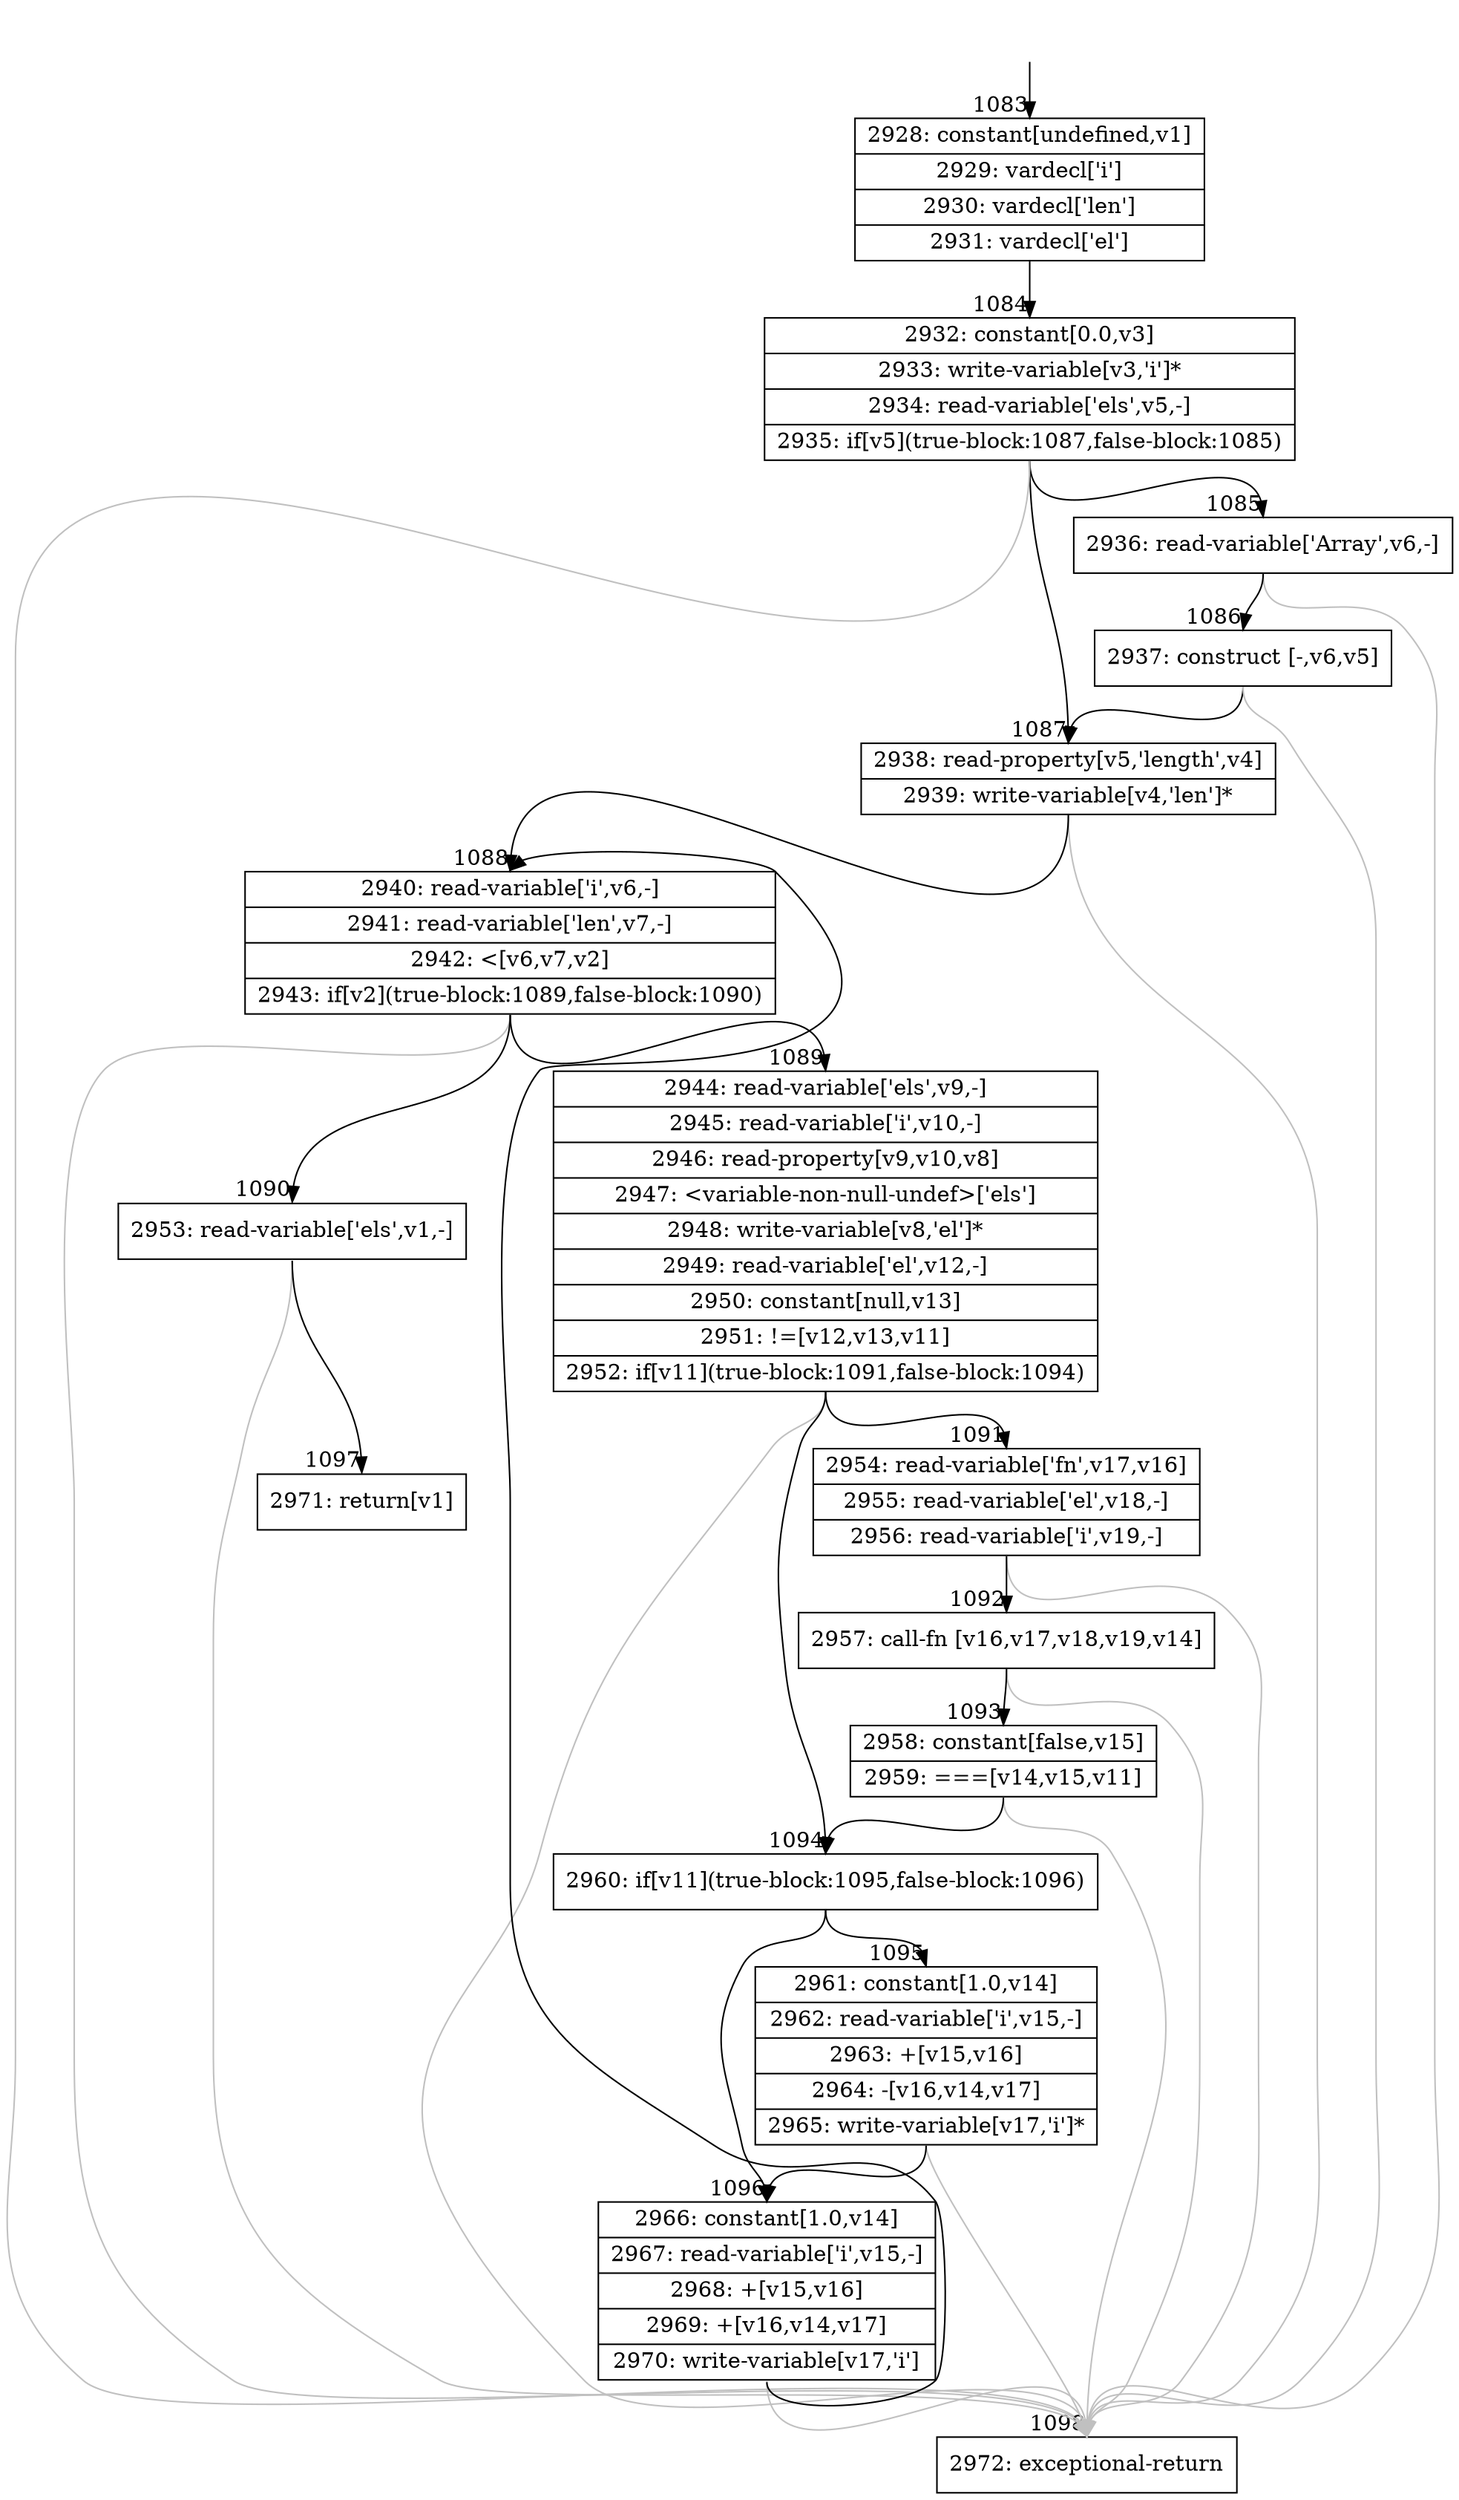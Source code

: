 digraph {
rankdir="TD"
BB_entry80[shape=none,label=""];
BB_entry80 -> BB1083 [tailport=s, headport=n, headlabel="    1083"]
BB1083 [shape=record label="{2928: constant[undefined,v1]|2929: vardecl['i']|2930: vardecl['len']|2931: vardecl['el']}" ] 
BB1083 -> BB1084 [tailport=s, headport=n, headlabel="      1084"]
BB1084 [shape=record label="{2932: constant[0.0,v3]|2933: write-variable[v3,'i']*|2934: read-variable['els',v5,-]|2935: if[v5](true-block:1087,false-block:1085)}" ] 
BB1084 -> BB1087 [tailport=s, headport=n, headlabel="      1087"]
BB1084 -> BB1085 [tailport=s, headport=n, headlabel="      1085"]
BB1084 -> BB1098 [tailport=s, headport=n, color=gray, headlabel="      1098"]
BB1085 [shape=record label="{2936: read-variable['Array',v6,-]}" ] 
BB1085 -> BB1086 [tailport=s, headport=n, headlabel="      1086"]
BB1085 -> BB1098 [tailport=s, headport=n, color=gray]
BB1086 [shape=record label="{2937: construct [-,v6,v5]}" ] 
BB1086 -> BB1087 [tailport=s, headport=n]
BB1086 -> BB1098 [tailport=s, headport=n, color=gray]
BB1087 [shape=record label="{2938: read-property[v5,'length',v4]|2939: write-variable[v4,'len']*}" ] 
BB1087 -> BB1088 [tailport=s, headport=n, headlabel="      1088"]
BB1087 -> BB1098 [tailport=s, headport=n, color=gray]
BB1088 [shape=record label="{2940: read-variable['i',v6,-]|2941: read-variable['len',v7,-]|2942: \<[v6,v7,v2]|2943: if[v2](true-block:1089,false-block:1090)}" ] 
BB1088 -> BB1089 [tailport=s, headport=n, headlabel="      1089"]
BB1088 -> BB1090 [tailport=s, headport=n, headlabel="      1090"]
BB1088 -> BB1098 [tailport=s, headport=n, color=gray]
BB1089 [shape=record label="{2944: read-variable['els',v9,-]|2945: read-variable['i',v10,-]|2946: read-property[v9,v10,v8]|2947: \<variable-non-null-undef\>['els']|2948: write-variable[v8,'el']*|2949: read-variable['el',v12,-]|2950: constant[null,v13]|2951: !=[v12,v13,v11]|2952: if[v11](true-block:1091,false-block:1094)}" ] 
BB1089 -> BB1094 [tailport=s, headport=n, headlabel="      1094"]
BB1089 -> BB1091 [tailport=s, headport=n, headlabel="      1091"]
BB1089 -> BB1098 [tailport=s, headport=n, color=gray]
BB1090 [shape=record label="{2953: read-variable['els',v1,-]}" ] 
BB1090 -> BB1097 [tailport=s, headport=n, headlabel="      1097"]
BB1090 -> BB1098 [tailport=s, headport=n, color=gray]
BB1091 [shape=record label="{2954: read-variable['fn',v17,v16]|2955: read-variable['el',v18,-]|2956: read-variable['i',v19,-]}" ] 
BB1091 -> BB1092 [tailport=s, headport=n, headlabel="      1092"]
BB1091 -> BB1098 [tailport=s, headport=n, color=gray]
BB1092 [shape=record label="{2957: call-fn [v16,v17,v18,v19,v14]}" ] 
BB1092 -> BB1093 [tailport=s, headport=n, headlabel="      1093"]
BB1092 -> BB1098 [tailport=s, headport=n, color=gray]
BB1093 [shape=record label="{2958: constant[false,v15]|2959: ===[v14,v15,v11]}" ] 
BB1093 -> BB1094 [tailport=s, headport=n]
BB1093 -> BB1098 [tailport=s, headport=n, color=gray]
BB1094 [shape=record label="{2960: if[v11](true-block:1095,false-block:1096)}" ] 
BB1094 -> BB1095 [tailport=s, headport=n, headlabel="      1095"]
BB1094 -> BB1096 [tailport=s, headport=n, headlabel="      1096"]
BB1095 [shape=record label="{2961: constant[1.0,v14]|2962: read-variable['i',v15,-]|2963: +[v15,v16]|2964: -[v16,v14,v17]|2965: write-variable[v17,'i']*}" ] 
BB1095 -> BB1096 [tailport=s, headport=n]
BB1095 -> BB1098 [tailport=s, headport=n, color=gray]
BB1096 [shape=record label="{2966: constant[1.0,v14]|2967: read-variable['i',v15,-]|2968: +[v15,v16]|2969: +[v16,v14,v17]|2970: write-variable[v17,'i']}" ] 
BB1096 -> BB1088 [tailport=s, headport=n]
BB1096 -> BB1098 [tailport=s, headport=n, color=gray]
BB1097 [shape=record label="{2971: return[v1]}" ] 
BB1098 [shape=record label="{2972: exceptional-return}" ] 
//#$~ 956
}
